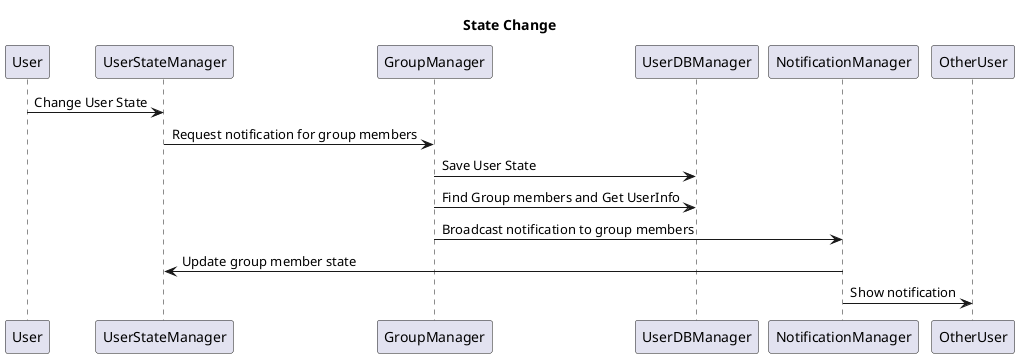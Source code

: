 @startuml
title State Change
User -> UserStateManager : Change User State
UserStateManager -> GroupManager : Request notification for group members
GroupManager -> UserDBManager : Save User State
GroupManager -> UserDBManager : Find Group members and Get UserInfo
GroupManager -> NotificationManager : Broadcast notification to group members
NotificationManager -> UserStateManager : Update group member state
NotificationManager -> OtherUser : Show notification
@enduml